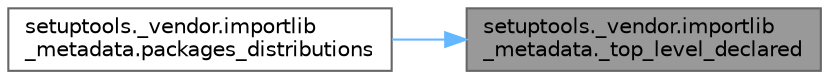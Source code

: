 digraph "setuptools._vendor.importlib_metadata._top_level_declared"
{
 // LATEX_PDF_SIZE
  bgcolor="transparent";
  edge [fontname=Helvetica,fontsize=10,labelfontname=Helvetica,labelfontsize=10];
  node [fontname=Helvetica,fontsize=10,shape=box,height=0.2,width=0.4];
  rankdir="RL";
  Node1 [id="Node000001",label="setuptools._vendor.importlib\l_metadata._top_level_declared",height=0.2,width=0.4,color="gray40", fillcolor="grey60", style="filled", fontcolor="black",tooltip=" "];
  Node1 -> Node2 [id="edge1_Node000001_Node000002",dir="back",color="steelblue1",style="solid",tooltip=" "];
  Node2 [id="Node000002",label="setuptools._vendor.importlib\l_metadata.packages_distributions",height=0.2,width=0.4,color="grey40", fillcolor="white", style="filled",URL="$namespacesetuptools_1_1__vendor_1_1importlib__metadata.html#a44ae55edef23fbabf7c3ad890b701d66",tooltip=" "];
}
